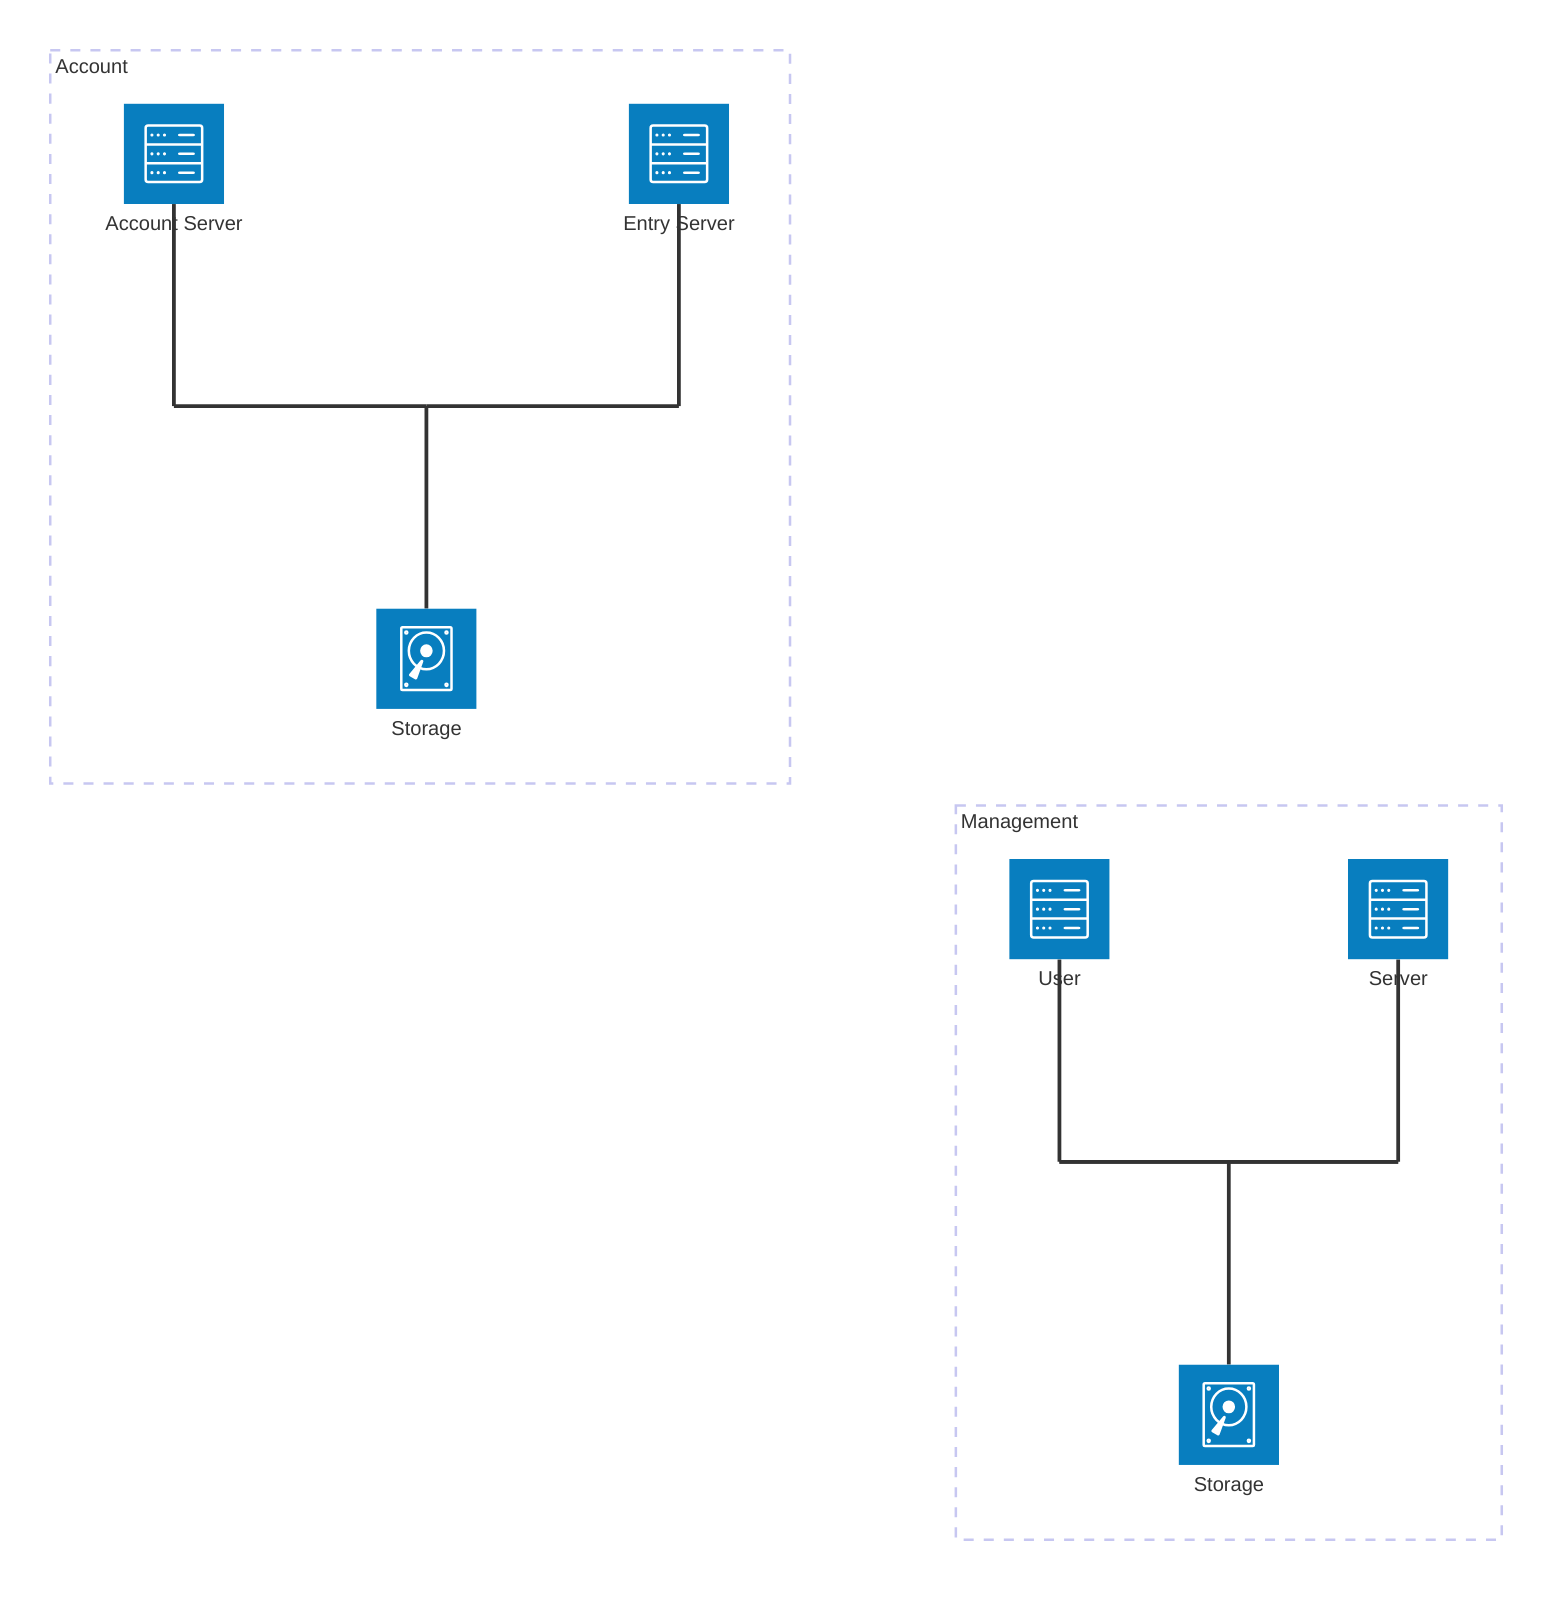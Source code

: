 %% v1.0.0
architecture-beta
    group management[Management]
    service user(server)[User] in management
    service managementServer(server)[Server] in management
    service managementStorage(disk)[Storage] in management

    junction leftManagement in management
    junction centerManagement in management
    junction rightManagement in management

    user:B -- T:leftManagement
    managementServer:B -- T:rightManagement
    leftManagement:R -- L:rightManagement
    centerManagement:L -- R:leftManagement
    centerManagement:R -- L:rightManagement
    centerManagement:B -- T:managementStorage

    group account[Account]
    service accountServer(server)[Account Server] in account
    service entryServer(server)[Entry Server] in account
    service accountStorage(disk)[Storage] in account

    junction centerAccount in account
    junction leftAccount in account
    junction rightAccount in account

    accountServer:B -- T:leftAccount
    entryServer:B -- T:rightAccount
    leftAccount:R -- L:centerAccount
    rightAccount:L -- R:centerAccount
    accountStorage:T -- B:centerAccount
